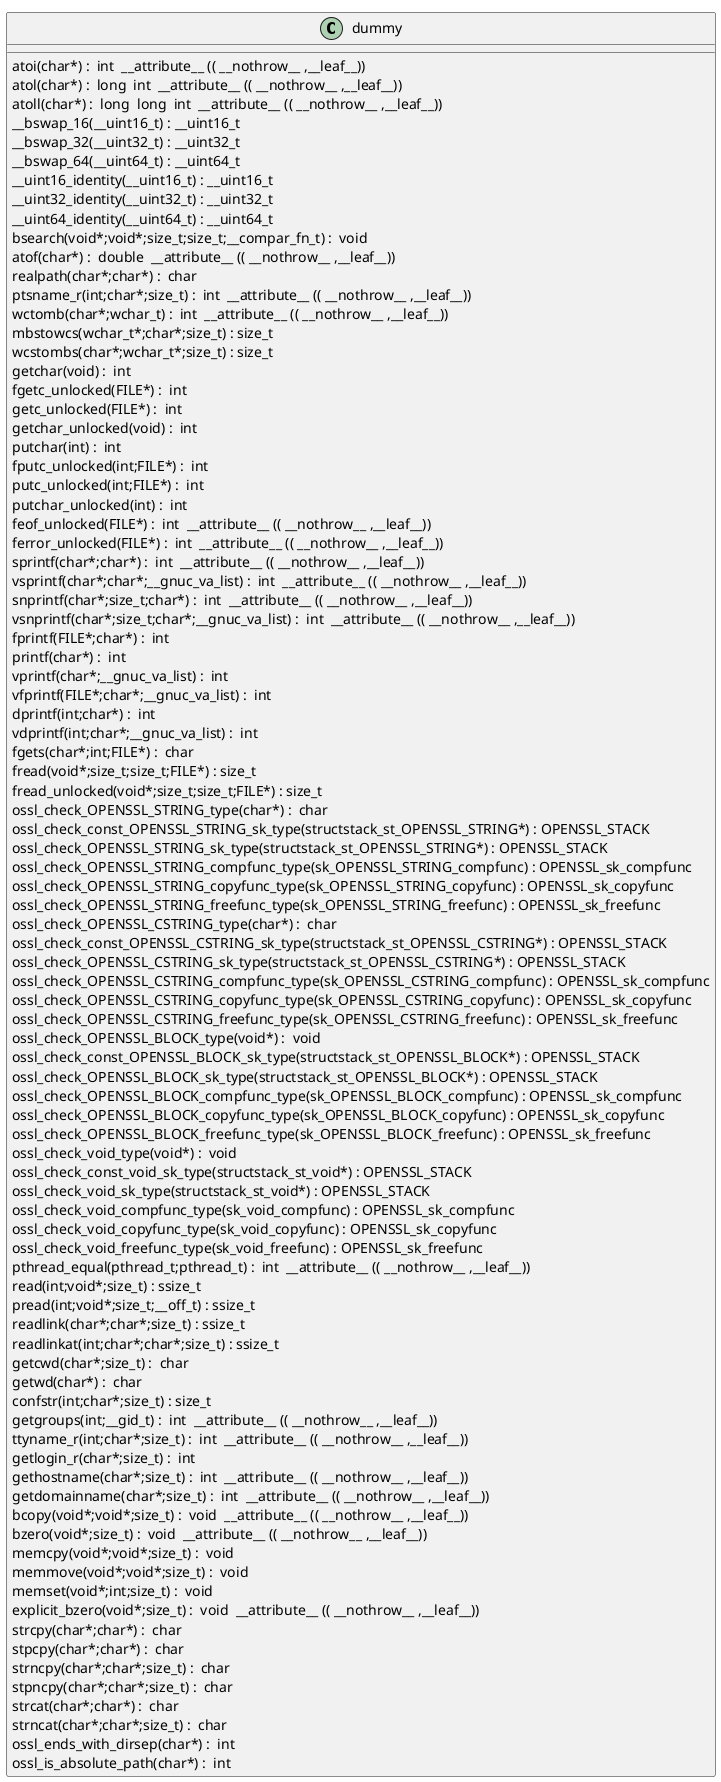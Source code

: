 @startuml
!pragma layout smetana
class dummy {
atoi(char*) :  int  __attribute__ (( __nothrow__ ,__leaf__)) [[[./../.././qc/apps/engine.c.html#505]]]
atol(char*) :  long  int  __attribute__ (( __nothrow__ ,__leaf__)) [[[./../.././qc/apps/engine.c.html#510]]]
atoll(char*) :  long  long  int  __attribute__ (( __nothrow__ ,__leaf__)) [[[./../.././qc/apps/engine.c.html#517]]]
__bswap_16(__uint16_t) : __uint16_t [[[./../.././qc/apps/engine.c.html#679]]]
__bswap_32(__uint32_t) : __uint32_t [[[./../.././qc/apps/engine.c.html#694]]]
__bswap_64(__uint64_t) : __uint64_t [[[./../.././qc/apps/engine.c.html#704]]]
__uint16_identity(__uint16_t) : __uint16_t [[[./../.././qc/apps/engine.c.html#716]]]
__uint32_identity(__uint32_t) : __uint32_t [[[./../.././qc/apps/engine.c.html#722]]]
__uint64_identity(__uint64_t) : __uint64_t [[[./../.././qc/apps/engine.c.html#728]]]
bsearch(void*;void*;size_t;size_t;__compar_fn_t) :  void  [[[./../.././qc/apps/engine.c.html#1396]]]
atof(char*) :  double  __attribute__ (( __nothrow__ ,__leaf__)) [[[./../.././qc/apps/engine.c.html#21334]]]
realpath(char*;char*) :  char  [[[./../.././qc/apps/engine.c.html#1]]]
ptsname_r(int;char*;size_t) :  int  __attribute__ (( __nothrow__ ,__leaf__)) [[[./../.././qc/apps/engine.c.html#1]]]
wctomb(char*;wchar_t) :  int  __attribute__ (( __nothrow__ ,__leaf__)) [[[./../.././qc/apps/engine.c.html#1]]]
mbstowcs(wchar_t*;char*;size_t) : size_t [[[./../.././qc/apps/engine.c.html#1]]]
wcstombs(char*;wchar_t*;size_t) : size_t [[[./../.././qc/apps/engine.c.html#1]]]
getchar(void) :  int  [[[./../.././qc/apps/engine.c.html#1]]]
fgetc_unlocked(FILE*) :  int  [[[./../.././qc/apps/engine.c.html#1]]]
getc_unlocked(FILE*) :  int  [[[./../.././qc/apps/engine.c.html#1]]]
getchar_unlocked(void) :  int  [[[./../.././qc/apps/engine.c.html#1]]]
putchar(int) :  int  [[[./../.././qc/apps/engine.c.html#1]]]
fputc_unlocked(int;FILE*) :  int  [[[./../.././qc/apps/engine.c.html#1]]]
putc_unlocked(int;FILE*) :  int  [[[./../.././qc/apps/engine.c.html#1]]]
putchar_unlocked(int) :  int  [[[./../.././qc/apps/engine.c.html#1]]]
feof_unlocked(FILE*) :  int  __attribute__ (( __nothrow__ ,__leaf__)) [[[./../.././qc/apps/engine.c.html#1]]]
ferror_unlocked(FILE*) :  int  __attribute__ (( __nothrow__ ,__leaf__)) [[[./../.././qc/apps/engine.c.html#1]]]
sprintf(char*;char*) :  int  __attribute__ (( __nothrow__ ,__leaf__)) [[[./../.././qc/apps/engine.c.html#1]]]
vsprintf(char*;char*;__gnuc_va_list) :  int  __attribute__ (( __nothrow__ ,__leaf__)) [[[./../.././qc/apps/engine.c.html#1]]]
snprintf(char*;size_t;char*) :  int  __attribute__ (( __nothrow__ ,__leaf__)) [[[./../.././qc/apps/engine.c.html#1]]]
vsnprintf(char*;size_t;char*;__gnuc_va_list) :  int  __attribute__ (( __nothrow__ ,__leaf__)) [[[./../.././qc/apps/engine.c.html#1]]]
fprintf(FILE*;char*) :  int  [[[./../.././qc/apps/engine.c.html#1]]]
printf(char*) :  int  [[[./../.././qc/apps/engine.c.html#1]]]
vprintf(char*;__gnuc_va_list) :  int  [[[./../.././qc/apps/engine.c.html#1]]]
vfprintf(FILE*;char*;__gnuc_va_list) :  int  [[[./../.././qc/apps/engine.c.html#1]]]
dprintf(int;char*) :  int  [[[./../.././qc/apps/engine.c.html#1]]]
vdprintf(int;char*;__gnuc_va_list) :  int  [[[./../.././qc/apps/engine.c.html#1]]]
fgets(char*;int;FILE*) :  char  [[[./../.././qc/apps/engine.c.html#1]]]
fread(void*;size_t;size_t;FILE*) : size_t [[[./../.././qc/apps/engine.c.html#1]]]
fread_unlocked(void*;size_t;size_t;FILE*) : size_t [[[./../.././qc/apps/engine.c.html#1]]]
ossl_check_OPENSSL_STRING_type(char*) :  char  [[[./../.././qc/apps/engine.c.html#1]]]
ossl_check_const_OPENSSL_STRING_sk_type(structstack_st_OPENSSL_STRING*) : OPENSSL_STACK [[[./../.././qc/apps/engine.c.html#1]]]
ossl_check_OPENSSL_STRING_sk_type(structstack_st_OPENSSL_STRING*) : OPENSSL_STACK [[[./../.././qc/apps/engine.c.html#1]]]
ossl_check_OPENSSL_STRING_compfunc_type(sk_OPENSSL_STRING_compfunc) : OPENSSL_sk_compfunc [[[./../.././qc/apps/engine.c.html#1]]]
ossl_check_OPENSSL_STRING_copyfunc_type(sk_OPENSSL_STRING_copyfunc) : OPENSSL_sk_copyfunc [[[./../.././qc/apps/engine.c.html#1]]]
ossl_check_OPENSSL_STRING_freefunc_type(sk_OPENSSL_STRING_freefunc) : OPENSSL_sk_freefunc [[[./../.././qc/apps/engine.c.html#1]]]
ossl_check_OPENSSL_CSTRING_type(char*) :  char  [[[./../.././qc/apps/engine.c.html#1]]]
ossl_check_const_OPENSSL_CSTRING_sk_type(structstack_st_OPENSSL_CSTRING*) : OPENSSL_STACK [[[./../.././qc/apps/engine.c.html#1]]]
ossl_check_OPENSSL_CSTRING_sk_type(structstack_st_OPENSSL_CSTRING*) : OPENSSL_STACK [[[./../.././qc/apps/engine.c.html#1]]]
ossl_check_OPENSSL_CSTRING_compfunc_type(sk_OPENSSL_CSTRING_compfunc) : OPENSSL_sk_compfunc [[[./../.././qc/apps/engine.c.html#1]]]
ossl_check_OPENSSL_CSTRING_copyfunc_type(sk_OPENSSL_CSTRING_copyfunc) : OPENSSL_sk_copyfunc [[[./../.././qc/apps/engine.c.html#1]]]
ossl_check_OPENSSL_CSTRING_freefunc_type(sk_OPENSSL_CSTRING_freefunc) : OPENSSL_sk_freefunc [[[./../.././qc/apps/engine.c.html#1]]]
ossl_check_OPENSSL_BLOCK_type(void*) :  void  [[[./../.././qc/apps/engine.c.html#1]]]
ossl_check_const_OPENSSL_BLOCK_sk_type(structstack_st_OPENSSL_BLOCK*) : OPENSSL_STACK [[[./../.././qc/apps/engine.c.html#1]]]
ossl_check_OPENSSL_BLOCK_sk_type(structstack_st_OPENSSL_BLOCK*) : OPENSSL_STACK [[[./../.././qc/apps/engine.c.html#1]]]
ossl_check_OPENSSL_BLOCK_compfunc_type(sk_OPENSSL_BLOCK_compfunc) : OPENSSL_sk_compfunc [[[./../.././qc/apps/engine.c.html#1]]]
ossl_check_OPENSSL_BLOCK_copyfunc_type(sk_OPENSSL_BLOCK_copyfunc) : OPENSSL_sk_copyfunc [[[./../.././qc/apps/engine.c.html#1]]]
ossl_check_OPENSSL_BLOCK_freefunc_type(sk_OPENSSL_BLOCK_freefunc) : OPENSSL_sk_freefunc [[[./../.././qc/apps/engine.c.html#1]]]
ossl_check_void_type(void*) :  void  [[[./../.././qc/apps/engine.c.html#1]]]
ossl_check_const_void_sk_type(structstack_st_void*) : OPENSSL_STACK [[[./../.././qc/apps/engine.c.html#1]]]
ossl_check_void_sk_type(structstack_st_void*) : OPENSSL_STACK [[[./../.././qc/apps/engine.c.html#1]]]
ossl_check_void_compfunc_type(sk_void_compfunc) : OPENSSL_sk_compfunc [[[./../.././qc/apps/engine.c.html#1]]]
ossl_check_void_copyfunc_type(sk_void_copyfunc) : OPENSSL_sk_copyfunc [[[./../.././qc/apps/engine.c.html#1]]]
ossl_check_void_freefunc_type(sk_void_freefunc) : OPENSSL_sk_freefunc [[[./../.././qc/apps/engine.c.html#1]]]
pthread_equal(pthread_t;pthread_t) :  int  __attribute__ (( __nothrow__ ,__leaf__)) [[[./../.././qc/apps/engine.c.html#1]]]
read(int;void*;size_t) : ssize_t [[[./../.././qc/apps/engine.c.html#1]]]
pread(int;void*;size_t;__off_t) : ssize_t [[[./../.././qc/apps/engine.c.html#1]]]
readlink(char*;char*;size_t) : ssize_t [[[./../.././qc/apps/engine.c.html#1]]]
readlinkat(int;char*;char*;size_t) : ssize_t [[[./../.././qc/apps/engine.c.html#1]]]
getcwd(char*;size_t) :  char  [[[./../.././qc/apps/engine.c.html#1]]]
getwd(char*) :  char  [[[./../.././qc/apps/engine.c.html#1]]]
confstr(int;char*;size_t) : size_t [[[./../.././qc/apps/engine.c.html#1]]]
getgroups(int;__gid_t) :  int  __attribute__ (( __nothrow__ ,__leaf__)) [[[./../.././qc/apps/engine.c.html#1]]]
ttyname_r(int;char*;size_t) :  int  __attribute__ (( __nothrow__ ,__leaf__)) [[[./../.././qc/apps/engine.c.html#1]]]
getlogin_r(char*;size_t) :  int  [[[./../.././qc/apps/engine.c.html#1]]]
gethostname(char*;size_t) :  int  __attribute__ (( __nothrow__ ,__leaf__)) [[[./../.././qc/apps/engine.c.html#1]]]
getdomainname(char*;size_t) :  int  __attribute__ (( __nothrow__ ,__leaf__)) [[[./../.././qc/apps/engine.c.html#1]]]
bcopy(void*;void*;size_t) :  void  __attribute__ (( __nothrow__ ,__leaf__)) [[[./../.././qc/apps/engine.c.html#1]]]
bzero(void*;size_t) :  void  __attribute__ (( __nothrow__ ,__leaf__)) [[[./../.././qc/apps/engine.c.html#1]]]
memcpy(void*;void*;size_t) :  void  [[[./../.././qc/apps/engine.c.html#1]]]
memmove(void*;void*;size_t) :  void  [[[./../.././qc/apps/engine.c.html#1]]]
memset(void*;int;size_t) :  void  [[[./../.././qc/apps/engine.c.html#1]]]
explicit_bzero(void*;size_t) :  void  __attribute__ (( __nothrow__ ,__leaf__)) [[[./../.././qc/apps/engine.c.html#1]]]
strcpy(char*;char*) :  char  [[[./../.././qc/apps/engine.c.html#1]]]
stpcpy(char*;char*) :  char  [[[./../.././qc/apps/engine.c.html#1]]]
strncpy(char*;char*;size_t) :  char  [[[./../.././qc/apps/engine.c.html#1]]]
stpncpy(char*;char*;size_t) :  char  [[[./../.././qc/apps/engine.c.html#1]]]
strcat(char*;char*) :  char  [[[./../.././qc/apps/engine.c.html#1]]]
strncat(char*;char*;size_t) :  char  [[[./../.././qc/apps/engine.c.html#1]]]
ossl_ends_with_dirsep(char*) :  int  [[[./../.././qc/apps/engine.c.html#1]]]
ossl_is_absolute_path(char*) :  int  [[[./../.././qc/apps/engine.c.html#1]]]
} 
@enduml
